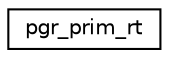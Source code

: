 digraph "Graphical Class Hierarchy"
{
 // LATEX_PDF_SIZE
  edge [fontname="Helvetica",fontsize="10",labelfontname="Helvetica",labelfontsize="10"];
  node [fontname="Helvetica",fontsize="10",shape=record];
  rankdir="LR";
  Node0 [label="pgr_prim_rt",height=0.2,width=0.4,color="black", fillcolor="white", style="filled",URL="$structpgr__prim__rt.html",tooltip=" "];
}
